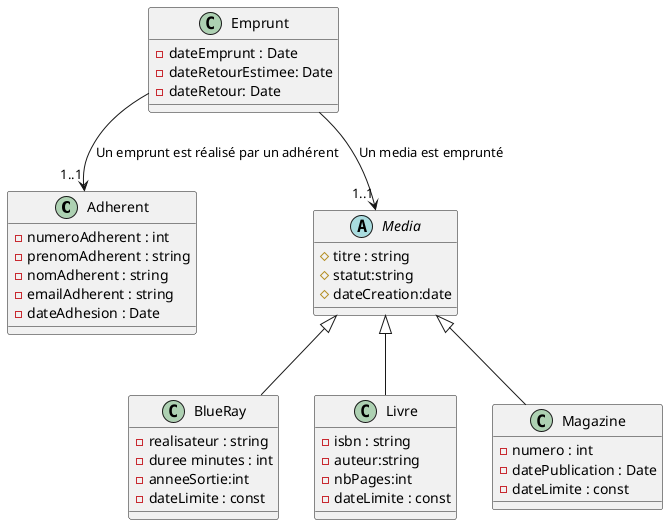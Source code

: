 @startuml
'https://plantuml.com/sequence-diagram
Class Adherent{
    -numeroAdherent : int
    -prenomAdherent : string
    -nomAdherent : string
    -emailAdherent : string
    -dateAdhesion : Date

}
Abstract Class Media{
    #titre : string
    #statut:string
    #dateCreation:date

}
Class BlueRay{
    -realisateur : string
    -duree minutes : int
    -anneeSortie:int
    -dateLimite : const
}

Class Livre{
    -isbn : string
    -auteur:string
    -nbPages:int
    -dateLimite : const



}

Class Magazine{
    -numero : int
    -datePublication : Date
    -dateLimite : const
}

Class Emprunt{
    -dateEmprunt : Date
    -dateRetourEstimee: Date
    -dateRetour: Date

}
Media <|-- Livre
Media <|-- BlueRay
Media <|-- Magazine

Emprunt  --> "1..1" Media : Un media est emprunté
Emprunt --> "1..1" Adherent : Un emprunt est réalisé par un adhérent


@enduml